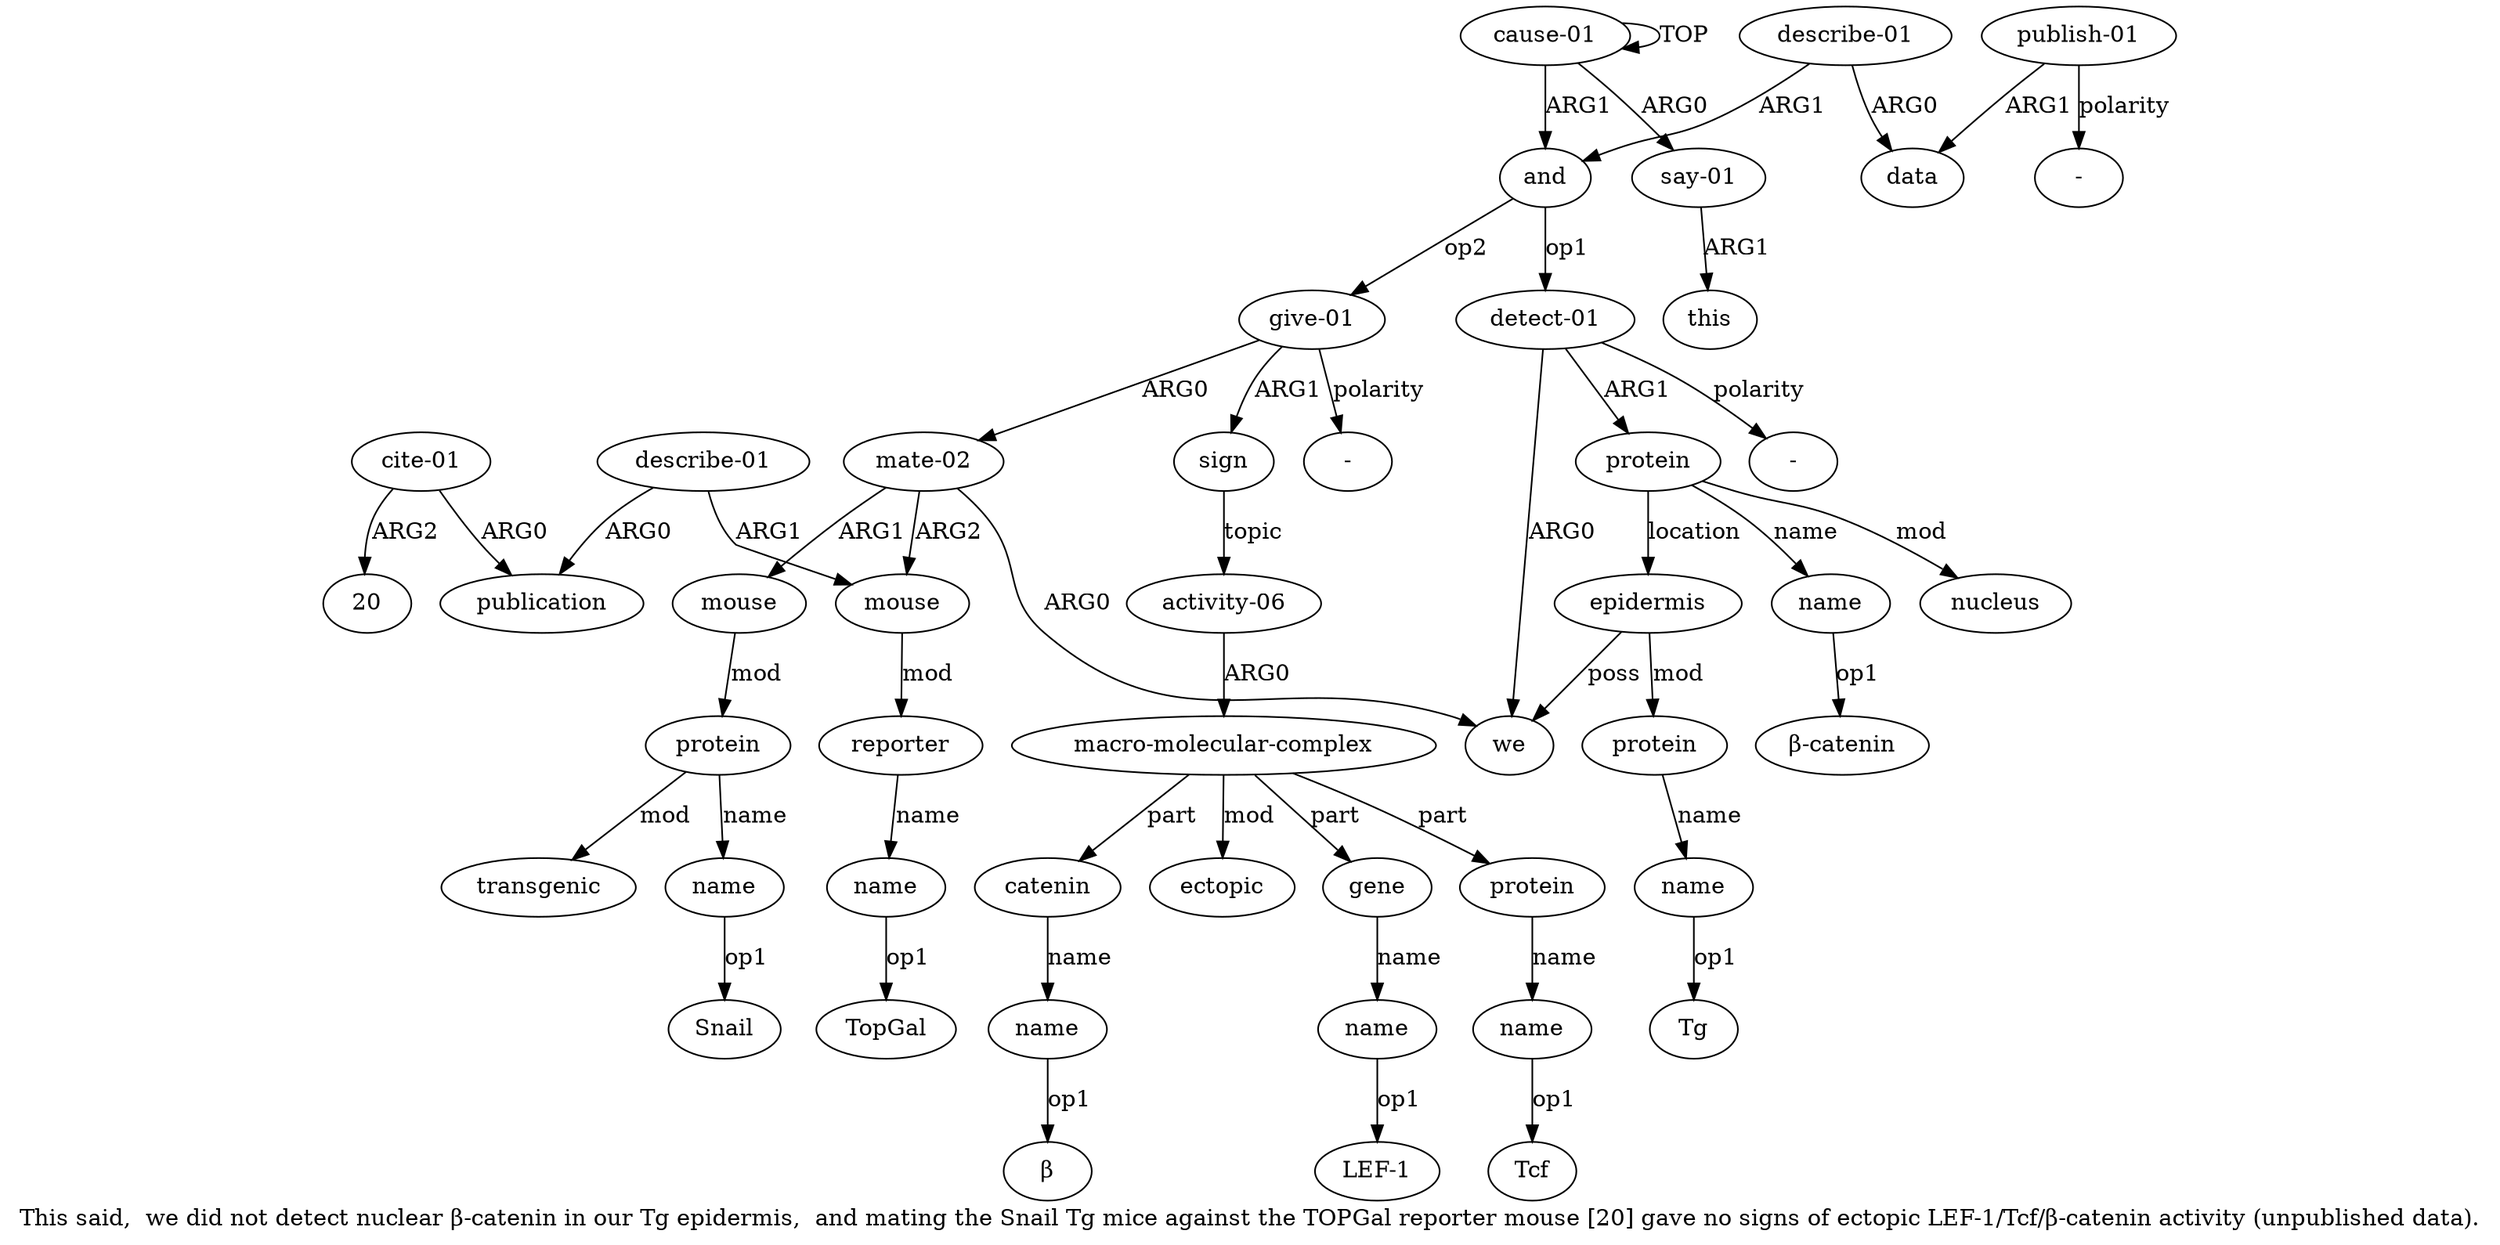 digraph  {
	graph [label="This said,  we did not detect nuclear β-catenin in our Tg epidermis,  and mating the Snail Tg mice against the TOPGal reporter \
mouse [20] gave no signs of ectopic LEF-1/Tcf/β-catenin activity (unpublished data)."];
	node [label="\N"];
	a20	 [color=black,
		gold_ind=20,
		gold_label=name,
		label=name,
		test_ind=20,
		test_label=name];
	"a20 TopGal"	 [color=black,
		gold_ind=-1,
		gold_label=TopGal,
		label=TopGal,
		test_ind=-1,
		test_label=TopGal];
	a20 -> "a20 TopGal" [key=0,
	color=black,
	gold_label=op1,
	label=op1,
	test_label=op1];
a21 [color=black,
	gold_ind=21,
	gold_label="describe-01",
	label="describe-01",
	test_ind=21,
	test_label="describe-01"];
a22 [color=black,
	gold_ind=22,
	gold_label=publication,
	label=publication,
	test_ind=22,
	test_label=publication];
a21 -> a22 [key=0,
color=black,
gold_label=ARG0,
label=ARG0,
test_label=ARG0];
a18 [color=black,
gold_ind=18,
gold_label=mouse,
label=mouse,
test_ind=18,
test_label=mouse];
a21 -> a18 [key=0,
color=black,
gold_label=ARG1,
label=ARG1,
test_label=ARG1];
a23 [color=black,
gold_ind=23,
gold_label="cite-01",
label="cite-01",
test_ind=23,
test_label="cite-01"];
a23 -> a22 [key=0,
color=black,
gold_label=ARG0,
label=ARG0,
test_label=ARG0];
"a23 20" [color=black,
gold_ind=-1,
gold_label=20,
label=20,
test_ind=-1,
test_label=20];
a23 -> "a23 20" [key=0,
color=black,
gold_label=ARG2,
label=ARG2,
test_label=ARG2];
a24 [color=black,
gold_ind=24,
gold_label=sign,
label=sign,
test_ind=24,
test_label=sign];
a25 [color=black,
gold_ind=25,
gold_label="activity-06",
label="activity-06",
test_ind=25,
test_label="activity-06"];
a24 -> a25 [key=0,
color=black,
gold_label=topic,
label=topic,
test_label=topic];
a26 [color=black,
gold_ind=26,
gold_label="macro-molecular-complex",
label="macro-molecular-complex",
test_ind=26,
test_label="macro-molecular-complex"];
a25 -> a26 [key=0,
color=black,
gold_label=ARG0,
label=ARG0,
test_label=ARG0];
a27 [color=black,
gold_ind=27,
gold_label=gene,
label=gene,
test_ind=27,
test_label=gene];
a26 -> a27 [key=0,
color=black,
gold_label=part,
label=part,
test_label=part];
a29 [color=black,
gold_ind=29,
gold_label=protein,
label=protein,
test_ind=29,
test_label=protein];
a26 -> a29 [key=0,
color=black,
gold_label=part,
label=part,
test_label=part];
a31 [color=black,
gold_ind=31,
gold_label=catenin,
label=catenin,
test_ind=31,
test_label=catenin];
a26 -> a31 [key=0,
color=black,
gold_label=part,
label=part,
test_label=part];
a33 [color=black,
gold_ind=33,
gold_label=ectopic,
label=ectopic,
test_ind=33,
test_label=ectopic];
a26 -> a33 [key=0,
color=black,
gold_label=mod,
label=mod,
test_label=mod];
a28 [color=black,
gold_ind=28,
gold_label=name,
label=name,
test_ind=28,
test_label=name];
a27 -> a28 [key=0,
color=black,
gold_label=name,
label=name,
test_label=name];
"a28 LEF-1" [color=black,
gold_ind=-1,
gold_label="LEF-1",
label="LEF-1",
test_ind=-1,
test_label="LEF-1"];
a28 -> "a28 LEF-1" [key=0,
color=black,
gold_label=op1,
label=op1,
test_label=op1];
a30 [color=black,
gold_ind=30,
gold_label=name,
label=name,
test_ind=30,
test_label=name];
a29 -> a30 [key=0,
color=black,
gold_label=name,
label=name,
test_label=name];
a32 [color=black,
gold_ind=32,
gold_label=name,
label=name,
test_ind=32,
test_label=name];
a31 -> a32 [key=0,
color=black,
gold_label=name,
label=name,
test_label=name];
"a30 Tcf" [color=black,
gold_ind=-1,
gold_label=Tcf,
label=Tcf,
test_ind=-1,
test_label=Tcf];
a30 -> "a30 Tcf" [key=0,
color=black,
gold_label=op1,
label=op1,
test_label=op1];
a36 [color=black,
gold_ind=36,
gold_label="publish-01",
label="publish-01",
test_ind=36,
test_label="publish-01"];
a35 [color=black,
gold_ind=35,
gold_label=data,
label=data,
test_ind=35,
test_label=data];
a36 -> a35 [key=0,
color=black,
gold_label=ARG1,
label=ARG1,
test_label=ARG1];
"a36 -" [color=black,
gold_ind=-1,
gold_label="-",
label="-",
test_ind=-1,
test_label="-"];
a36 -> "a36 -" [key=0,
color=black,
gold_label=polarity,
label=polarity,
test_label=polarity];
"a4 -" [color=black,
gold_ind=-1,
gold_label="-",
label="-",
test_ind=-1,
test_label="-"];
a34 [color=black,
gold_ind=34,
gold_label="describe-01",
label="describe-01",
test_ind=34,
test_label="describe-01"];
a34 -> a35 [key=0,
color=black,
gold_label=ARG0,
label=ARG0,
test_label=ARG0];
a3 [color=black,
gold_ind=3,
gold_label=and,
label=and,
test_ind=3,
test_label=and];
a34 -> a3 [key=0,
color=black,
gold_label=ARG1,
label=ARG1,
test_label=ARG1];
"a32 β" [color=black,
gold_ind=-1,
gold_label=β,
label=β,
test_ind=-1,
test_label=β];
a32 -> "a32 β" [key=0,
color=black,
gold_label=op1,
label=op1,
test_label=op1];
a15 [color=black,
gold_ind=15,
gold_label=protein,
label=protein,
test_ind=15,
test_label=protein];
a17 [color=black,
gold_ind=17,
gold_label=transgenic,
label=transgenic,
test_ind=17,
test_label=transgenic];
a15 -> a17 [key=0,
color=black,
gold_label=mod,
label=mod,
test_label=mod];
a16 [color=black,
gold_ind=16,
gold_label=name,
label=name,
test_ind=16,
test_label=name];
a15 -> a16 [key=0,
color=black,
gold_label=name,
label=name,
test_label=name];
a14 [color=black,
gold_ind=14,
gold_label=mouse,
label=mouse,
test_ind=14,
test_label=mouse];
a14 -> a15 [key=0,
color=black,
gold_label=mod,
label=mod,
test_label=mod];
"a16 Snail" [color=black,
gold_ind=-1,
gold_label=Snail,
label=Snail,
test_ind=-1,
test_label=Snail];
a16 -> "a16 Snail" [key=0,
color=black,
gold_label=op1,
label=op1,
test_label=op1];
a11 [color=black,
gold_ind=11,
gold_label=nucleus,
label=nucleus,
test_ind=11,
test_label=nucleus];
a10 [color=black,
gold_ind=10,
gold_label=name,
label=name,
test_ind=10,
test_label=name];
"a10 Tg" [color=black,
gold_ind=-1,
gold_label=Tg,
label=Tg,
test_ind=-1,
test_label=Tg];
a10 -> "a10 Tg" [key=0,
color=black,
gold_label=op1,
label=op1,
test_label=op1];
a13 [color=black,
gold_ind=13,
gold_label="mate-02",
label="mate-02",
test_ind=13,
test_label="mate-02"];
a13 -> a14 [key=0,
color=black,
gold_label=ARG1,
label=ARG1,
test_label=ARG1];
a13 -> a18 [key=0,
color=black,
gold_label=ARG2,
label=ARG2,
test_label=ARG2];
a5 [color=black,
gold_ind=5,
gold_label=we,
label=we,
test_ind=5,
test_label=we];
a13 -> a5 [key=0,
color=black,
gold_label=ARG0,
label=ARG0,
test_label=ARG0];
a12 [color=black,
gold_ind=12,
gold_label="give-01",
label="give-01",
test_ind=12,
test_label="give-01"];
a12 -> a24 [key=0,
color=black,
gold_label=ARG1,
label=ARG1,
test_label=ARG1];
a12 -> a13 [key=0,
color=black,
gold_label=ARG0,
label=ARG0,
test_label=ARG0];
"a12 -" [color=black,
gold_ind=-1,
gold_label="-",
label="-",
test_ind=-1,
test_label="-"];
a12 -> "a12 -" [key=0,
color=black,
gold_label=polarity,
label=polarity,
test_label=polarity];
"a7 β-catenin" [color=black,
gold_ind=-1,
gold_label="β-catenin",
label="β-catenin",
test_ind=-1,
test_label="β-catenin"];
a19 [color=black,
gold_ind=19,
gold_label=reporter,
label=reporter,
test_ind=19,
test_label=reporter];
a19 -> a20 [key=0,
color=black,
gold_label=name,
label=name,
test_label=name];
a18 -> a19 [key=0,
color=black,
gold_label=mod,
label=mod,
test_label=mod];
a1 [color=black,
gold_ind=1,
gold_label="say-01",
label="say-01",
test_ind=1,
test_label="say-01"];
a2 [color=black,
gold_ind=2,
gold_label=this,
label=this,
test_ind=2,
test_label=this];
a1 -> a2 [key=0,
color=black,
gold_label=ARG1,
label=ARG1,
test_label=ARG1];
a0 [color=black,
gold_ind=0,
gold_label="cause-01",
label="cause-01",
test_ind=0,
test_label="cause-01"];
a0 -> a1 [key=0,
color=black,
gold_label=ARG0,
label=ARG0,
test_label=ARG0];
a0 -> a0 [key=0,
color=black,
gold_label=TOP,
label=TOP,
test_label=TOP];
a0 -> a3 [key=0,
color=black,
gold_label=ARG1,
label=ARG1,
test_label=ARG1];
a3 -> a12 [key=0,
color=black,
gold_label=op2,
label=op2,
test_label=op2];
a4 [color=black,
gold_ind=4,
gold_label="detect-01",
label="detect-01",
test_ind=4,
test_label="detect-01"];
a3 -> a4 [key=0,
color=black,
gold_label=op1,
label=op1,
test_label=op1];
a4 -> "a4 -" [key=0,
color=black,
gold_label=polarity,
label=polarity,
test_label=polarity];
a4 -> a5 [key=0,
color=black,
gold_label=ARG0,
label=ARG0,
test_label=ARG0];
a6 [color=black,
gold_ind=6,
gold_label=protein,
label=protein,
test_ind=6,
test_label=protein];
a4 -> a6 [key=0,
color=black,
gold_label=ARG1,
label=ARG1,
test_label=ARG1];
a7 [color=black,
gold_ind=7,
gold_label=name,
label=name,
test_ind=7,
test_label=name];
a7 -> "a7 β-catenin" [key=0,
color=black,
gold_label=op1,
label=op1,
test_label=op1];
a6 -> a11 [key=0,
color=black,
gold_label=mod,
label=mod,
test_label=mod];
a6 -> a7 [key=0,
color=black,
gold_label=name,
label=name,
test_label=name];
a8 [color=black,
gold_ind=8,
gold_label=epidermis,
label=epidermis,
test_ind=8,
test_label=epidermis];
a6 -> a8 [key=0,
color=black,
gold_label=location,
label=location,
test_label=location];
a9 [color=black,
gold_ind=9,
gold_label=protein,
label=protein,
test_ind=9,
test_label=protein];
a9 -> a10 [key=0,
color=black,
gold_label=name,
label=name,
test_label=name];
a8 -> a5 [key=0,
color=black,
gold_label=poss,
label=poss,
test_label=poss];
a8 -> a9 [key=0,
color=black,
gold_label=mod,
label=mod,
test_label=mod];
}
